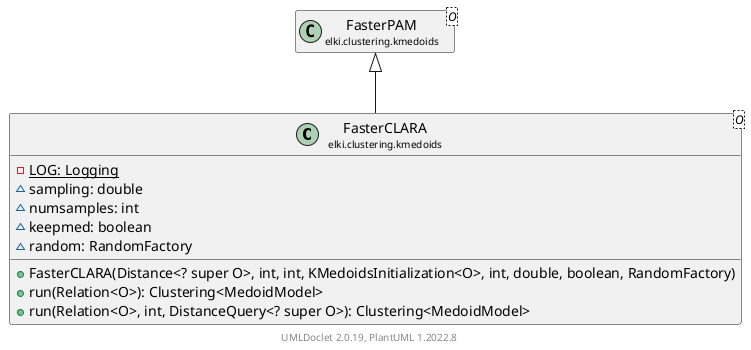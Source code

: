 @startuml
    remove .*\.(Instance|Par|Parameterizer|Factory)$
    set namespaceSeparator none
    hide empty fields
    hide empty methods

    class "<size:14>FasterCLARA\n<size:10>elki.clustering.kmedoids" as elki.clustering.kmedoids.FasterCLARA<O> [[FasterCLARA.html]] {
        {static} -LOG: Logging
        ~sampling: double
        ~numsamples: int
        ~keepmed: boolean
        ~random: RandomFactory
        +FasterCLARA(Distance<? super O>, int, int, KMedoidsInitialization<O>, int, double, boolean, RandomFactory)
        +run(Relation<O>): Clustering<MedoidModel>
        +run(Relation<O>, int, DistanceQuery<? super O>): Clustering<MedoidModel>
    }

    class "<size:14>FasterPAM\n<size:10>elki.clustering.kmedoids" as elki.clustering.kmedoids.FasterPAM<O> [[FasterPAM.html]]
    class "<size:14>FasterCLARA.Par\n<size:10>elki.clustering.kmedoids" as elki.clustering.kmedoids.FasterCLARA.Par<V> [[FasterCLARA.Par.html]]

    elki.clustering.kmedoids.FasterPAM <|-- elki.clustering.kmedoids.FasterCLARA
    elki.clustering.kmedoids.FasterCLARA +-- elki.clustering.kmedoids.FasterCLARA.Par

    center footer UMLDoclet 2.0.19, PlantUML 1.2022.8
@enduml
